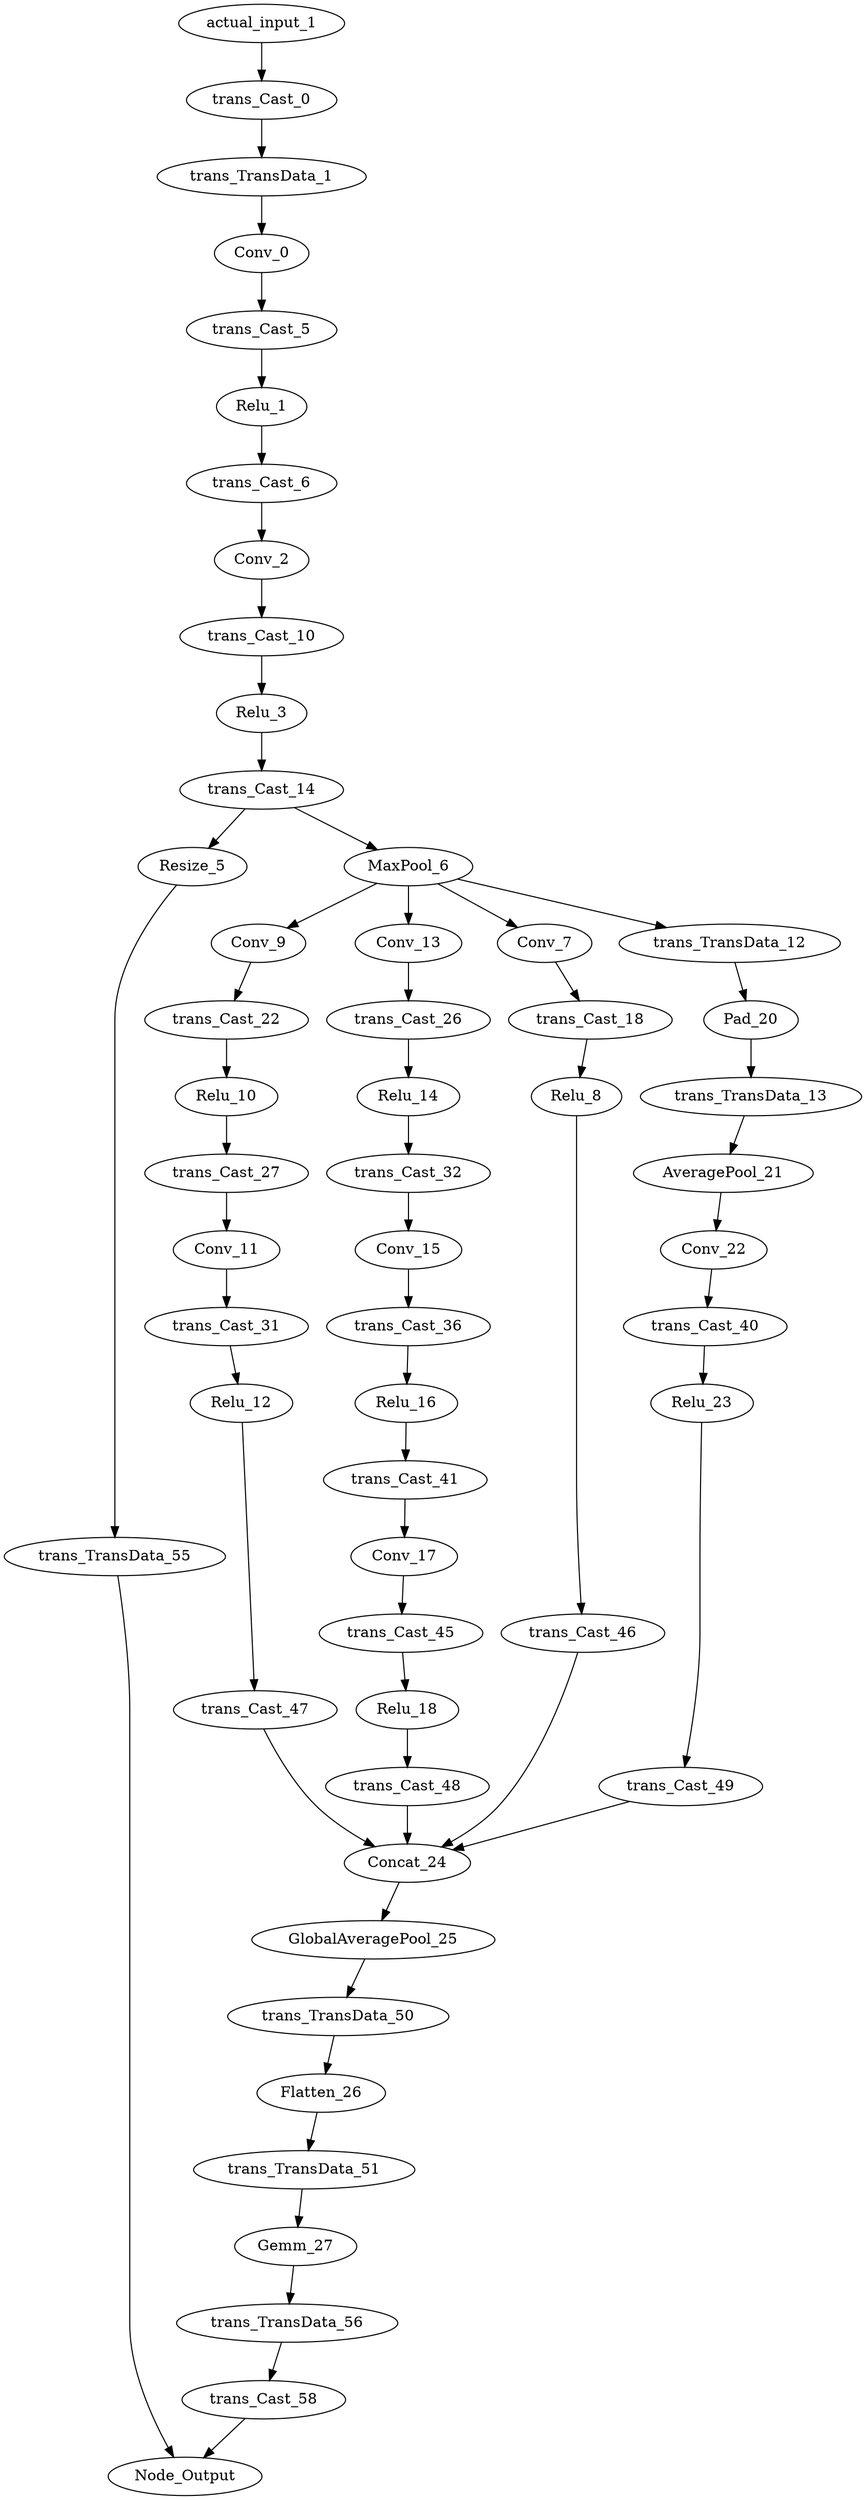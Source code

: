 digraph G {
"actual_input_1"->"trans_Cast_0";
"actual_input_1" [weight=1000.0];
"trans_Cast_0"->"trans_TransData_1";
"trans_Cast_0" [weight=3.623625];
"trans_TransData_1"->"Conv_0";
"trans_TransData_1" [weight=1000.0];
"Conv_0"->"trans_Cast_5";
"Conv_0" [weight=1000.0];
"trans_Cast_5"->"Relu_1";
"trans_Cast_5" [weight=7.98245];
"Relu_1"->"trans_Cast_6";
"Relu_1" [weight=2.321561];
"trans_Cast_6"->"Conv_2";
"trans_Cast_6" [weight=9.042710999999999];
"Conv_2"->"trans_Cast_10";
"Conv_2" [weight=1000.0];
"trans_Cast_10"->"Relu_3";
"trans_Cast_10" [weight=44.952869];
"Relu_3"->"trans_Cast_14";
"Relu_3" [weight=11.990863];
"trans_Cast_14"->"Resize_5";
"trans_Cast_14"->"MaxPool_6";
"trans_Cast_14" [weight=50.739346];
"Resize_5"->"trans_TransData_55";
"Resize_5" [weight=1000.0];
"trans_TransData_55"->"Node_Output";
"trans_TransData_55" [weight=1000.0];
"MaxPool_6"->"Conv_9";
"MaxPool_6"->"Conv_13";
"MaxPool_6"->"Conv_7";
"MaxPool_6"->"trans_TransData_12";
"MaxPool_6" [weight=1000.0];
"Conv_7"->"trans_Cast_18";
"Conv_7" [weight=1000.0];
"trans_Cast_18"->"Relu_8";
"trans_Cast_18" [weight=4.163123];
"Relu_8"->"trans_Cast_46";
"Relu_8" [weight=1.01431];
"trans_Cast_46"->"Concat_24";
"trans_Cast_46" [weight=4.473849];
"Conv_9"->"trans_Cast_22";
"Conv_9" [weight=1000.0];
"trans_Cast_22"->"Relu_10";
"trans_Cast_22" [weight=3.062252];
"Relu_10"->"trans_Cast_27";
"Relu_10" [weight=0.9511860000000001];
"trans_Cast_27"->"Conv_11";
"trans_Cast_27" [weight=3.405367];
"Conv_11"->"trans_Cast_31";
"Conv_11" [weight=1000.0];
"trans_Cast_31"->"Relu_12";
"trans_Cast_31" [weight=3.959948];
"Relu_12"->"trans_Cast_47";
"Relu_12" [weight=1.069622];
"trans_Cast_47"->"Concat_24";
"trans_Cast_47" [weight=4.437769];
"Conv_13"->"trans_Cast_26";
"Conv_13" [weight=1000.0];
"trans_Cast_26"->"Relu_14";
"trans_Cast_26" [weight=3.960465];
"Relu_14"->"trans_Cast_32";
"Relu_14" [weight=1.172];
"trans_Cast_32"->"Conv_15";
"trans_Cast_32" [weight=4.448162999999999];
"Conv_15"->"trans_Cast_36";
"Conv_15" [weight=1000.0];
"trans_Cast_36"->"Relu_16";
"trans_Cast_36" [weight=5.7903];
"Relu_16"->"trans_Cast_41";
"Relu_16" [weight=1.5918599999999998];
"trans_Cast_41"->"Conv_17";
"trans_Cast_41" [weight=6.555283];
"Conv_17"->"trans_Cast_45";
"Conv_17" [weight=1000.0];
"trans_Cast_45"->"Relu_18";
"trans_Cast_45" [weight=5.840033999999999];
"Relu_18"->"trans_Cast_48";
"Relu_18" [weight=1.6453959999999999];
"trans_Cast_48"->"Concat_24";
"trans_Cast_48" [weight=6.5583990000000005];
"trans_TransData_12"->"Pad_20";
"trans_TransData_12" [weight=1000.0];
"Pad_20"->"trans_TransData_13";
"Pad_20" [weight=1000.0];
"trans_TransData_13"->"AveragePool_21";
"trans_TransData_13" [weight=1000.0];
"AveragePool_21"->"Conv_22";
"AveragePool_21" [weight=1000.0];
"Conv_22"->"trans_Cast_40";
"Conv_22" [weight=1000.0];
"trans_Cast_40"->"Relu_23";
"trans_Cast_40" [weight=2.1653270000000004];
"Relu_23"->"trans_Cast_49";
"Relu_23" [weight=0.553234];
"trans_Cast_49"->"Concat_24";
"trans_Cast_49" [weight=2.325566];
"Concat_24"->"GlobalAveragePool_25";
"Concat_24" [weight=1000.0];
"GlobalAveragePool_25"->"trans_TransData_50";
"GlobalAveragePool_25" [weight=1000.0];
"trans_TransData_50"->"Flatten_26";
"trans_TransData_50" [weight=1000.0];
"Flatten_26"->"trans_TransData_51";
"Flatten_26" [weight=1000.0];
"trans_TransData_51"->"Gemm_27";
"trans_TransData_51" [weight=1000.0];
"Gemm_27"->"trans_TransData_56";
"Gemm_27" [weight=1000.0];
"trans_TransData_56"->"trans_Cast_58";
"trans_TransData_56" [weight=1000.0];
"trans_Cast_58"->"Node_Output";
"trans_Cast_58" [weight=0.282726];
"Node_Output" [weight=0.0];
}